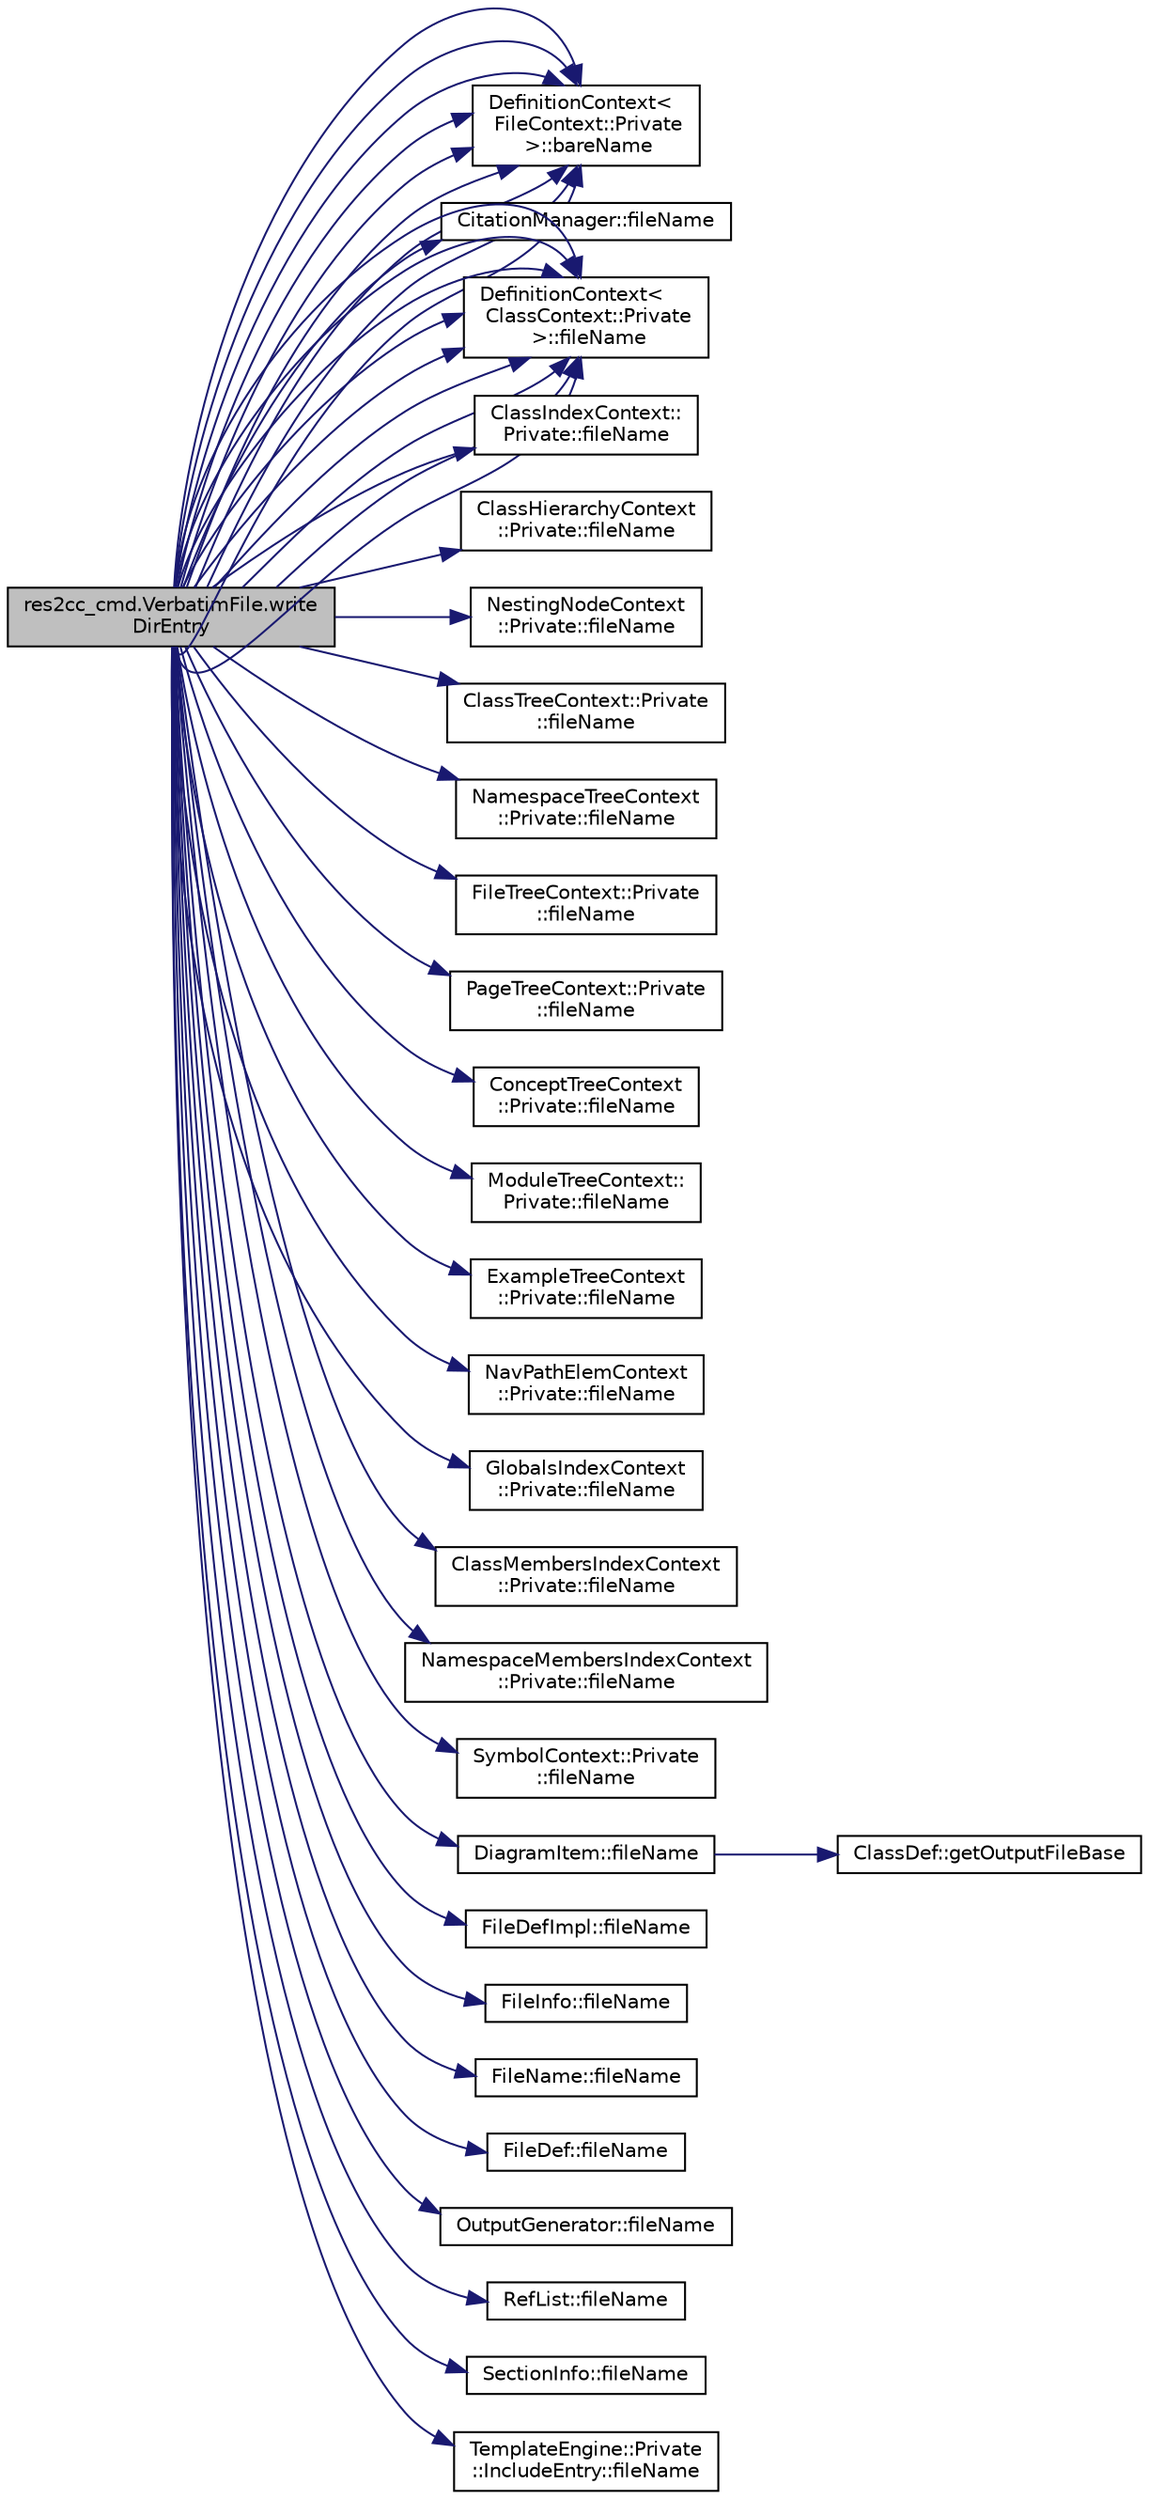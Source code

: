 digraph "res2cc_cmd.VerbatimFile.writeDirEntry"
{
 // LATEX_PDF_SIZE
  edge [fontname="Helvetica",fontsize="10",labelfontname="Helvetica",labelfontsize="10"];
  node [fontname="Helvetica",fontsize="10",shape=record];
  rankdir="LR";
  Node1 [label="res2cc_cmd.VerbatimFile.write\lDirEntry",height=0.2,width=0.4,color="black", fillcolor="grey75", style="filled", fontcolor="black",tooltip=" "];
  Node1 -> Node2 [color="midnightblue",fontsize="10",style="solid"];
  Node2 [label="DefinitionContext\<\l FileContext::Private\l \>::bareName",height=0.2,width=0.4,color="black", fillcolor="white", style="filled",URL="$classDefinitionContext.html#a60a574a0efd2786ed401f7febf02c84c",tooltip=" "];
  Node1 -> Node2 [color="midnightblue",fontsize="10",style="solid"];
  Node1 -> Node2 [color="midnightblue",fontsize="10",style="solid"];
  Node1 -> Node2 [color="midnightblue",fontsize="10",style="solid"];
  Node1 -> Node2 [color="midnightblue",fontsize="10",style="solid"];
  Node1 -> Node2 [color="midnightblue",fontsize="10",style="solid"];
  Node1 -> Node2 [color="midnightblue",fontsize="10",style="solid"];
  Node1 -> Node2 [color="midnightblue",fontsize="10",style="solid"];
  Node1 -> Node2 [color="midnightblue",fontsize="10",style="solid"];
  Node1 -> Node3 [color="midnightblue",fontsize="10",style="solid"];
  Node3 [label="CitationManager::fileName",height=0.2,width=0.4,color="black", fillcolor="white", style="filled",URL="$classCitationManager.html#ade05cab342d2aec59e05a3b7ec166a19",tooltip=" "];
  Node1 -> Node4 [color="midnightblue",fontsize="10",style="solid"];
  Node4 [label="DefinitionContext\<\l ClassContext::Private\l \>::fileName",height=0.2,width=0.4,color="black", fillcolor="white", style="filled",URL="$classDefinitionContext.html#a474dd7e0b323f1fd04a1902bcd0ac167",tooltip=" "];
  Node1 -> Node4 [color="midnightblue",fontsize="10",style="solid"];
  Node1 -> Node4 [color="midnightblue",fontsize="10",style="solid"];
  Node1 -> Node4 [color="midnightblue",fontsize="10",style="solid"];
  Node1 -> Node4 [color="midnightblue",fontsize="10",style="solid"];
  Node1 -> Node4 [color="midnightblue",fontsize="10",style="solid"];
  Node1 -> Node4 [color="midnightblue",fontsize="10",style="solid"];
  Node1 -> Node4 [color="midnightblue",fontsize="10",style="solid"];
  Node1 -> Node4 [color="midnightblue",fontsize="10",style="solid"];
  Node1 -> Node5 [color="midnightblue",fontsize="10",style="solid"];
  Node5 [label="ClassIndexContext::\lPrivate::fileName",height=0.2,width=0.4,color="black", fillcolor="white", style="filled",URL="$classClassIndexContext_1_1Private.html#a466ea1822cff6788a5c4e3b0a85bae7c",tooltip=" "];
  Node1 -> Node6 [color="midnightblue",fontsize="10",style="solid"];
  Node6 [label="ClassHierarchyContext\l::Private::fileName",height=0.2,width=0.4,color="black", fillcolor="white", style="filled",URL="$classClassHierarchyContext_1_1Private.html#ab9d57eeb3182e95cc5b1c3e1694445fe",tooltip=" "];
  Node1 -> Node7 [color="midnightblue",fontsize="10",style="solid"];
  Node7 [label="NestingNodeContext\l::Private::fileName",height=0.2,width=0.4,color="black", fillcolor="white", style="filled",URL="$classNestingNodeContext_1_1Private.html#a540c8972a8917450257e129257b7600c",tooltip=" "];
  Node1 -> Node8 [color="midnightblue",fontsize="10",style="solid"];
  Node8 [label="ClassTreeContext::Private\l::fileName",height=0.2,width=0.4,color="black", fillcolor="white", style="filled",URL="$classClassTreeContext_1_1Private.html#a8c8137364f956541ab71e10a2686284f",tooltip=" "];
  Node1 -> Node9 [color="midnightblue",fontsize="10",style="solid"];
  Node9 [label="NamespaceTreeContext\l::Private::fileName",height=0.2,width=0.4,color="black", fillcolor="white", style="filled",URL="$classNamespaceTreeContext_1_1Private.html#a590a6448571308d13a4b10ade63b5243",tooltip=" "];
  Node1 -> Node10 [color="midnightblue",fontsize="10",style="solid"];
  Node10 [label="FileTreeContext::Private\l::fileName",height=0.2,width=0.4,color="black", fillcolor="white", style="filled",URL="$classFileTreeContext_1_1Private.html#ae3af7f0710d967aafd8b6cbf1a2a7039",tooltip=" "];
  Node1 -> Node11 [color="midnightblue",fontsize="10",style="solid"];
  Node11 [label="PageTreeContext::Private\l::fileName",height=0.2,width=0.4,color="black", fillcolor="white", style="filled",URL="$classPageTreeContext_1_1Private.html#a8207d6d974d565d8bc8dea9d1ab8d376",tooltip=" "];
  Node1 -> Node12 [color="midnightblue",fontsize="10",style="solid"];
  Node12 [label="ConceptTreeContext\l::Private::fileName",height=0.2,width=0.4,color="black", fillcolor="white", style="filled",URL="$classConceptTreeContext_1_1Private.html#a8d474aef54e03d549f7024d8e8d19884",tooltip=" "];
  Node1 -> Node13 [color="midnightblue",fontsize="10",style="solid"];
  Node13 [label="ModuleTreeContext::\lPrivate::fileName",height=0.2,width=0.4,color="black", fillcolor="white", style="filled",URL="$classModuleTreeContext_1_1Private.html#a605735e00926570af9153f9613cdf0cc",tooltip=" "];
  Node1 -> Node14 [color="midnightblue",fontsize="10",style="solid"];
  Node14 [label="ExampleTreeContext\l::Private::fileName",height=0.2,width=0.4,color="black", fillcolor="white", style="filled",URL="$classExampleTreeContext_1_1Private.html#a95a779bd224341428247df3156b6bf8e",tooltip=" "];
  Node1 -> Node15 [color="midnightblue",fontsize="10",style="solid"];
  Node15 [label="NavPathElemContext\l::Private::fileName",height=0.2,width=0.4,color="black", fillcolor="white", style="filled",URL="$classNavPathElemContext_1_1Private.html#ae2e9c52dc5b827cb0d9f41438ae4d730",tooltip=" "];
  Node1 -> Node16 [color="midnightblue",fontsize="10",style="solid"];
  Node16 [label="GlobalsIndexContext\l::Private::fileName",height=0.2,width=0.4,color="black", fillcolor="white", style="filled",URL="$classGlobalsIndexContext_1_1Private.html#a5c0e695c4a49096cb9412439a168e4a4",tooltip=" "];
  Node1 -> Node17 [color="midnightblue",fontsize="10",style="solid"];
  Node17 [label="ClassMembersIndexContext\l::Private::fileName",height=0.2,width=0.4,color="black", fillcolor="white", style="filled",URL="$classClassMembersIndexContext_1_1Private.html#a096ce25a89da7f5a1c513e0ab5abf1ec",tooltip=" "];
  Node1 -> Node18 [color="midnightblue",fontsize="10",style="solid"];
  Node18 [label="NamespaceMembersIndexContext\l::Private::fileName",height=0.2,width=0.4,color="black", fillcolor="white", style="filled",URL="$classNamespaceMembersIndexContext_1_1Private.html#a21b23b3d457f4b68997330b8e7227f91",tooltip=" "];
  Node1 -> Node19 [color="midnightblue",fontsize="10",style="solid"];
  Node19 [label="SymbolContext::Private\l::fileName",height=0.2,width=0.4,color="black", fillcolor="white", style="filled",URL="$classSymbolContext_1_1Private.html#a4f4d2e0778a8a3349c28febd33123814",tooltip=" "];
  Node1 -> Node20 [color="midnightblue",fontsize="10",style="solid"];
  Node20 [label="DiagramItem::fileName",height=0.2,width=0.4,color="black", fillcolor="white", style="filled",URL="$classDiagramItem.html#a34be8e5248b077c87e60b541ecaad327",tooltip=" "];
  Node20 -> Node21 [color="midnightblue",fontsize="10",style="solid"];
  Node21 [label="ClassDef::getOutputFileBase",height=0.2,width=0.4,color="black", fillcolor="white", style="filled",URL="$classClassDef.html#a12a8f241e90a0cb0bdf19c27bf2025b0",tooltip=" "];
  Node1 -> Node22 [color="midnightblue",fontsize="10",style="solid"];
  Node22 [label="FileDefImpl::fileName",height=0.2,width=0.4,color="black", fillcolor="white", style="filled",URL="$classFileDefImpl.html#af6e90d4b6fbaf4a5dbd2eb968818ef22",tooltip=" "];
  Node1 -> Node23 [color="midnightblue",fontsize="10",style="solid"];
  Node23 [label="FileInfo::fileName",height=0.2,width=0.4,color="black", fillcolor="white", style="filled",URL="$classFileInfo.html#a8ae2069796787d27306bb49bd70e3e3a",tooltip=" "];
  Node1 -> Node24 [color="midnightblue",fontsize="10",style="solid"];
  Node24 [label="FileName::fileName",height=0.2,width=0.4,color="black", fillcolor="white", style="filled",URL="$classFileName.html#a6d2360fc171cd55eb3087d214ed588e3",tooltip=" "];
  Node1 -> Node25 [color="midnightblue",fontsize="10",style="solid"];
  Node25 [label="FileDef::fileName",height=0.2,width=0.4,color="black", fillcolor="white", style="filled",URL="$classFileDef.html#a93e1226e2ce3405e358aebe045c2d691",tooltip=" "];
  Node1 -> Node26 [color="midnightblue",fontsize="10",style="solid"];
  Node26 [label="OutputGenerator::fileName",height=0.2,width=0.4,color="black", fillcolor="white", style="filled",URL="$classOutputGenerator.html#ae347a53e8ee0d9c43c0590134c8e965d",tooltip=" "];
  Node1 -> Node27 [color="midnightblue",fontsize="10",style="solid"];
  Node27 [label="RefList::fileName",height=0.2,width=0.4,color="black", fillcolor="white", style="filled",URL="$classRefList.html#ae0bc0a1bdcf5f3a4018a09bc79b6dbb3",tooltip=" "];
  Node1 -> Node28 [color="midnightblue",fontsize="10",style="solid"];
  Node28 [label="SectionInfo::fileName",height=0.2,width=0.4,color="black", fillcolor="white", style="filled",URL="$classSectionInfo.html#a84093d8cc48b4734f6e603de33d398d5",tooltip=" "];
  Node1 -> Node29 [color="midnightblue",fontsize="10",style="solid"];
  Node29 [label="TemplateEngine::Private\l::IncludeEntry::fileName",height=0.2,width=0.4,color="black", fillcolor="white", style="filled",URL="$classTemplateEngine_1_1Private_1_1IncludeEntry.html#ab4edb56d744f4eda2a6d6f879b89e5cd",tooltip=" "];
}
